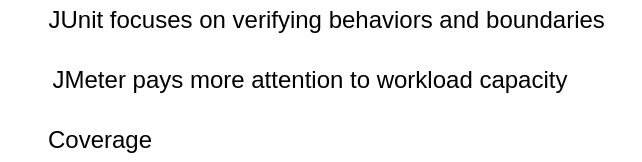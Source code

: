 <mxfile version="14.3.0" type="github">
  <diagram id="1USt2j1T6vQlMml8hkWQ" name="Page-1">
    <mxGraphModel dx="716" dy="400" grid="1" gridSize="10" guides="1" tooltips="1" connect="1" arrows="1" fold="1" page="1" pageScale="1" pageWidth="1169" pageHeight="827" math="0" shadow="0">
      <root>
        <mxCell id="0" />
        <mxCell id="1" parent="0" />
        <mxCell id="fLO7NtvmyKvN6UGDWAe8-1" value="JUnit focuses on verifying behaviors and boundaries&amp;nbsp;" style="text;html=1;strokeColor=none;fillColor=none;align=center;verticalAlign=middle;whiteSpace=wrap;rounded=0;" vertex="1" parent="1">
          <mxGeometry x="50" y="300" width="310" height="20" as="geometry" />
        </mxCell>
        <mxCell id="fLO7NtvmyKvN6UGDWAe8-2" value="JMeter pays more attention to workload capacity" style="text;html=1;strokeColor=none;fillColor=none;align=center;verticalAlign=middle;whiteSpace=wrap;rounded=0;" vertex="1" parent="1">
          <mxGeometry x="40" y="330" width="310" height="20" as="geometry" />
        </mxCell>
        <mxCell id="fLO7NtvmyKvN6UGDWAe8-3" value="Coverage" style="text;html=1;strokeColor=none;fillColor=none;align=center;verticalAlign=middle;whiteSpace=wrap;rounded=0;" vertex="1" parent="1">
          <mxGeometry x="40" y="360" width="100" height="20" as="geometry" />
        </mxCell>
      </root>
    </mxGraphModel>
  </diagram>
</mxfile>
